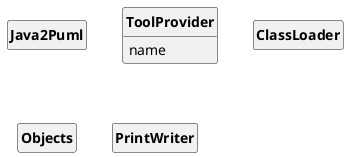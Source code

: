 @startuml
'https://plantuml.com/class-diagram
skinparam style strictuml
skinparam classAttributeIconSize 0
skinparam classFontStyle Bold

hide empty members

class Java2Puml{

}

class ToolProvider{
    name
}

class ClassLoader{

}

class Objects

class PrintWriter{

}

@enduml